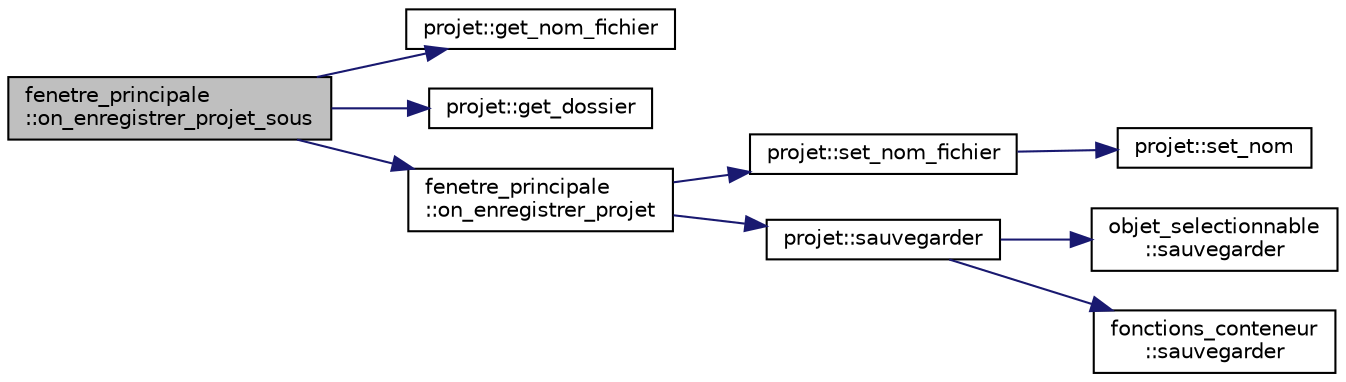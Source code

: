 digraph "fenetre_principale::on_enregistrer_projet_sous"
{
  edge [fontname="Helvetica",fontsize="10",labelfontname="Helvetica",labelfontsize="10"];
  node [fontname="Helvetica",fontsize="10",shape=record];
  rankdir="LR";
  Node1133 [label="fenetre_principale\l::on_enregistrer_projet_sous",height=0.2,width=0.4,color="black", fillcolor="grey75", style="filled", fontcolor="black"];
  Node1133 -> Node1134 [color="midnightblue",fontsize="10",style="solid",fontname="Helvetica"];
  Node1134 [label="projet::get_nom_fichier",height=0.2,width=0.4,color="black", fillcolor="white", style="filled",URL="$classprojet.html#ab67c8da12f04d10144f42b4541dcacbc"];
  Node1133 -> Node1135 [color="midnightblue",fontsize="10",style="solid",fontname="Helvetica"];
  Node1135 [label="projet::get_dossier",height=0.2,width=0.4,color="black", fillcolor="white", style="filled",URL="$classprojet.html#a090c95e58831875cf4e81928c1d75b7e"];
  Node1133 -> Node1136 [color="midnightblue",fontsize="10",style="solid",fontname="Helvetica"];
  Node1136 [label="fenetre_principale\l::on_enregistrer_projet",height=0.2,width=0.4,color="black", fillcolor="white", style="filled",URL="$classfenetre__principale.html#a31a75b71153c61bb51cc1226eed99cfa",tooltip="Enregistre un projet donné avec un nom de fichier spécifié. "];
  Node1136 -> Node1137 [color="midnightblue",fontsize="10",style="solid",fontname="Helvetica"];
  Node1137 [label="projet::set_nom_fichier",height=0.2,width=0.4,color="black", fillcolor="white", style="filled",URL="$classprojet.html#ad8800652d03f73eaad197af702d3d133"];
  Node1137 -> Node1138 [color="midnightblue",fontsize="10",style="solid",fontname="Helvetica"];
  Node1138 [label="projet::set_nom",height=0.2,width=0.4,color="black", fillcolor="white", style="filled",URL="$classprojet.html#a3020254e65eb57b4c36bf7990021ad2b"];
  Node1136 -> Node1139 [color="midnightblue",fontsize="10",style="solid",fontname="Helvetica"];
  Node1139 [label="projet::sauvegarder",height=0.2,width=0.4,color="black", fillcolor="white", style="filled",URL="$classprojet.html#a83aaa7aa7215729f319047a1f74d0a31"];
  Node1139 -> Node1140 [color="midnightblue",fontsize="10",style="solid",fontname="Helvetica"];
  Node1140 [label="objet_selectionnable\l::sauvegarder",height=0.2,width=0.4,color="black", fillcolor="white", style="filled",URL="$classobjet__selectionnable.html#af4f1e02d8ede68cfb073770ed85e4899"];
  Node1139 -> Node1141 [color="midnightblue",fontsize="10",style="solid",fontname="Helvetica"];
  Node1141 [label="fonctions_conteneur\l::sauvegarder",height=0.2,width=0.4,color="black", fillcolor="white", style="filled",URL="$classfonctions__conteneur.html#a45ec80993babd844410c429794357871"];
}
